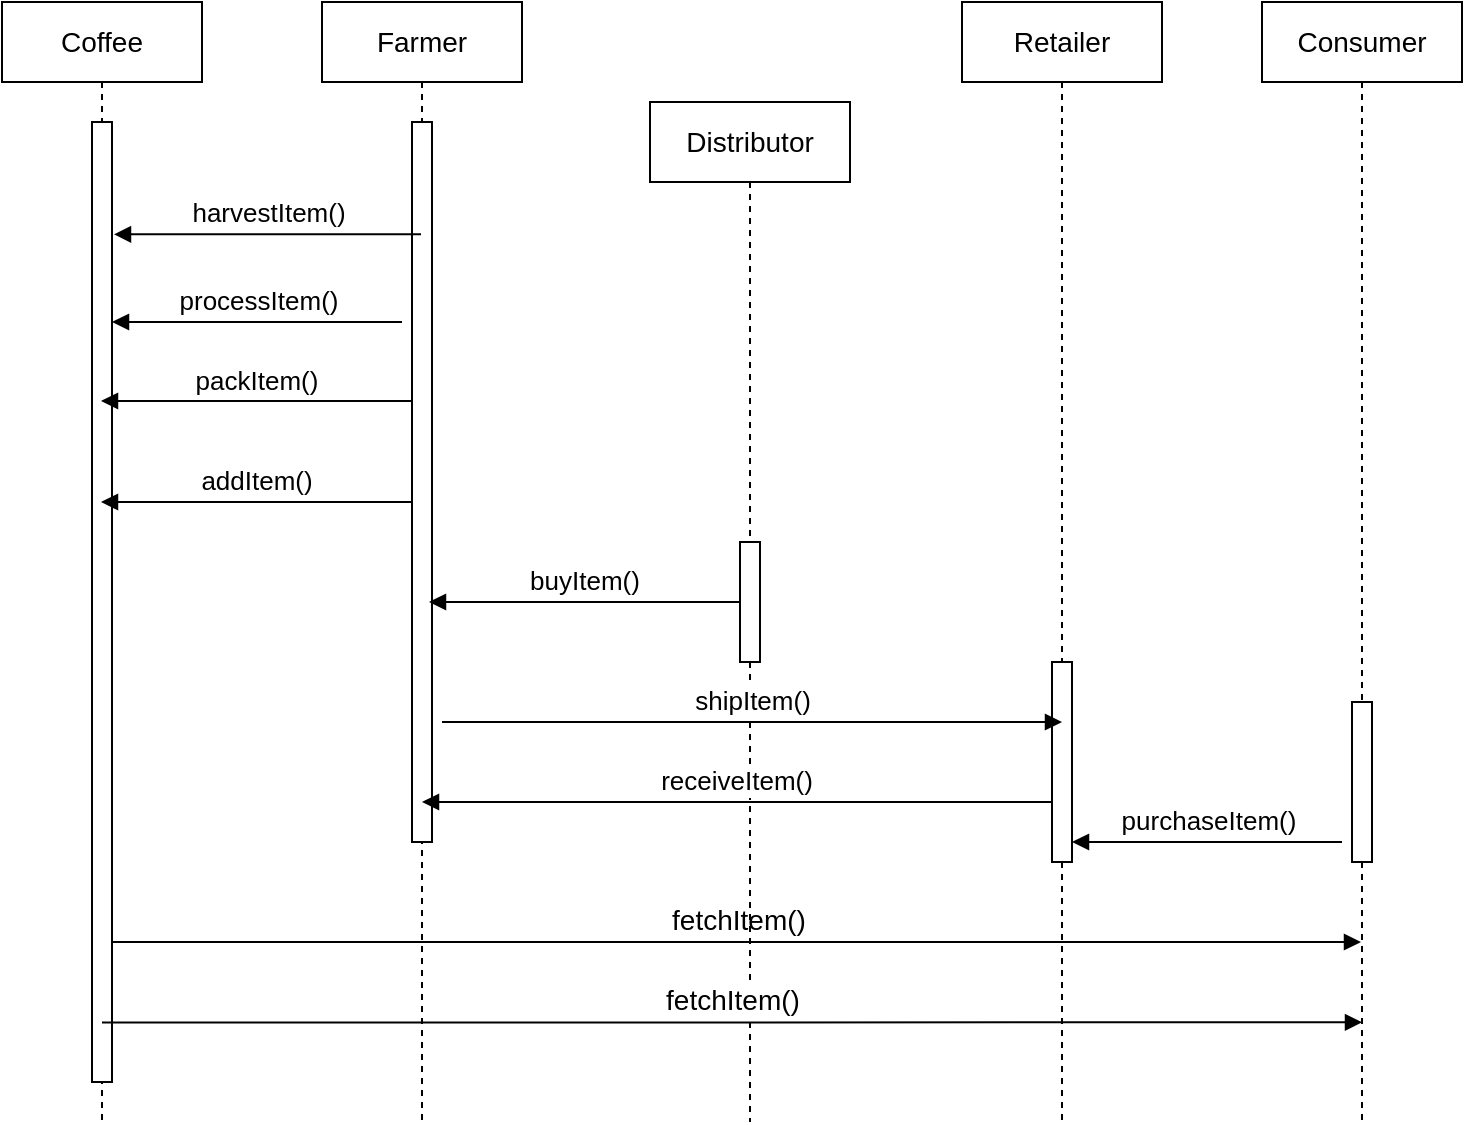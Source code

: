 <mxfile version="20.0.3" type="device"><diagram id="9SS260CqZDlfMku81E9H" name="Page-1"><mxGraphModel dx="868" dy="450" grid="1" gridSize="10" guides="1" tooltips="1" connect="1" arrows="1" fold="1" page="1" pageScale="1" pageWidth="827" pageHeight="1169" math="0" shadow="0"><root><mxCell id="0"/><mxCell id="1" parent="0"/><mxCell id="e-Rcf-x-UcOi2cQH3m3S-9" value="Coffee" style="shape=umlLifeline;perimeter=lifelinePerimeter;whiteSpace=wrap;html=1;container=1;collapsible=0;recursiveResize=0;outlineConnect=0;fontSize=14;" vertex="1" parent="1"><mxGeometry x="90" y="40" width="100" height="560" as="geometry"/></mxCell><mxCell id="e-Rcf-x-UcOi2cQH3m3S-14" value="" style="html=1;points=[];perimeter=orthogonalPerimeter;" vertex="1" parent="e-Rcf-x-UcOi2cQH3m3S-9"><mxGeometry x="45" y="60" width="10" height="480" as="geometry"/></mxCell><mxCell id="e-Rcf-x-UcOi2cQH3m3S-31" value="fetchItem()" style="html=1;verticalAlign=bottom;endArrow=block;rounded=0;fontSize=14;jumpSize=6;" edge="1" parent="e-Rcf-x-UcOi2cQH3m3S-9" target="e-Rcf-x-UcOi2cQH3m3S-13"><mxGeometry width="80" relative="1" as="geometry"><mxPoint x="55" y="470" as="sourcePoint"/><mxPoint x="135" y="470" as="targetPoint"/></mxGeometry></mxCell><mxCell id="e-Rcf-x-UcOi2cQH3m3S-10" value="Farmer" style="shape=umlLifeline;perimeter=lifelinePerimeter;whiteSpace=wrap;html=1;container=1;collapsible=0;recursiveResize=0;outlineConnect=0;fontSize=14;" vertex="1" parent="1"><mxGeometry x="250" y="40" width="100" height="560" as="geometry"/></mxCell><mxCell id="e-Rcf-x-UcOi2cQH3m3S-15" value="" style="html=1;points=[];perimeter=orthogonalPerimeter;" vertex="1" parent="e-Rcf-x-UcOi2cQH3m3S-10"><mxGeometry x="45" y="60" width="10" height="360" as="geometry"/></mxCell><mxCell id="e-Rcf-x-UcOi2cQH3m3S-20" value="packItem()" style="html=1;verticalAlign=bottom;endArrow=block;rounded=0;entryX=0.54;entryY=0.274;entryDx=0;entryDy=0;entryPerimeter=0;jumpSize=6;fontSize=13;" edge="1" parent="e-Rcf-x-UcOi2cQH3m3S-10"><mxGeometry width="80" relative="1" as="geometry"><mxPoint x="45" y="199.5" as="sourcePoint"/><mxPoint x="-110.5" y="199.5" as="targetPoint"/></mxGeometry></mxCell><mxCell id="e-Rcf-x-UcOi2cQH3m3S-21" value="addItem()" style="html=1;verticalAlign=bottom;endArrow=block;rounded=0;entryX=0.54;entryY=0.274;entryDx=0;entryDy=0;entryPerimeter=0;jumpSize=6;fontSize=13;" edge="1" parent="e-Rcf-x-UcOi2cQH3m3S-10"><mxGeometry width="80" relative="1" as="geometry"><mxPoint x="45" y="250" as="sourcePoint"/><mxPoint x="-110.5" y="250" as="targetPoint"/></mxGeometry></mxCell><mxCell id="e-Rcf-x-UcOi2cQH3m3S-11" value="Distributor" style="shape=umlLifeline;perimeter=lifelinePerimeter;whiteSpace=wrap;html=1;container=1;collapsible=0;recursiveResize=0;outlineConnect=0;fontSize=14;" vertex="1" parent="1"><mxGeometry x="414" y="90" width="100" height="510" as="geometry"/></mxCell><mxCell id="e-Rcf-x-UcOi2cQH3m3S-22" value="" style="html=1;points=[];perimeter=orthogonalPerimeter;fontSize=14;" vertex="1" parent="e-Rcf-x-UcOi2cQH3m3S-11"><mxGeometry x="45" y="220" width="10" height="60" as="geometry"/></mxCell><mxCell id="e-Rcf-x-UcOi2cQH3m3S-23" value="buyItem()" style="html=1;verticalAlign=bottom;endArrow=block;rounded=0;entryX=0.54;entryY=0.274;entryDx=0;entryDy=0;entryPerimeter=0;jumpSize=6;fontSize=13;" edge="1" parent="e-Rcf-x-UcOi2cQH3m3S-11"><mxGeometry width="80" relative="1" as="geometry"><mxPoint x="45" y="250" as="sourcePoint"/><mxPoint x="-110.5" y="250" as="targetPoint"/></mxGeometry></mxCell><mxCell id="e-Rcf-x-UcOi2cQH3m3S-27" value="receiveItem()" style="html=1;verticalAlign=bottom;endArrow=block;rounded=0;jumpSize=6;fontSize=13;" edge="1" parent="e-Rcf-x-UcOi2cQH3m3S-11" target="e-Rcf-x-UcOi2cQH3m3S-10"><mxGeometry width="80" relative="1" as="geometry"><mxPoint x="200.5" y="350" as="sourcePoint"/><mxPoint x="45" y="350" as="targetPoint"/></mxGeometry></mxCell><mxCell id="e-Rcf-x-UcOi2cQH3m3S-12" value="Retailer" style="shape=umlLifeline;perimeter=lifelinePerimeter;whiteSpace=wrap;html=1;container=1;collapsible=0;recursiveResize=0;outlineConnect=0;fontSize=14;" vertex="1" parent="1"><mxGeometry x="570" y="40" width="100" height="560" as="geometry"/></mxCell><mxCell id="e-Rcf-x-UcOi2cQH3m3S-25" value="" style="html=1;points=[];perimeter=orthogonalPerimeter;fontSize=14;" vertex="1" parent="e-Rcf-x-UcOi2cQH3m3S-12"><mxGeometry x="45" y="330" width="10" height="100" as="geometry"/></mxCell><mxCell id="e-Rcf-x-UcOi2cQH3m3S-13" value="Consumer" style="shape=umlLifeline;perimeter=lifelinePerimeter;whiteSpace=wrap;html=1;container=1;collapsible=0;recursiveResize=0;outlineConnect=0;fontSize=14;" vertex="1" parent="1"><mxGeometry x="720" y="40" width="100" height="560" as="geometry"/></mxCell><mxCell id="e-Rcf-x-UcOi2cQH3m3S-29" value="" style="html=1;points=[];perimeter=orthogonalPerimeter;fontSize=14;" vertex="1" parent="e-Rcf-x-UcOi2cQH3m3S-13"><mxGeometry x="45" y="350" width="10" height="80" as="geometry"/></mxCell><mxCell id="e-Rcf-x-UcOi2cQH3m3S-17" value="harvestItem()" style="html=1;verticalAlign=bottom;endArrow=block;rounded=0;entryX=1.1;entryY=0.117;entryDx=0;entryDy=0;entryPerimeter=0;jumpSize=6;fontSize=13;" edge="1" parent="1" source="e-Rcf-x-UcOi2cQH3m3S-10" target="e-Rcf-x-UcOi2cQH3m3S-14"><mxGeometry width="80" relative="1" as="geometry"><mxPoint x="220" y="170" as="sourcePoint"/><mxPoint x="300" y="170" as="targetPoint"/></mxGeometry></mxCell><mxCell id="e-Rcf-x-UcOi2cQH3m3S-19" value="processItem()" style="html=1;verticalAlign=bottom;endArrow=block;rounded=0;jumpSize=6;fontSize=13;" edge="1" parent="1" target="e-Rcf-x-UcOi2cQH3m3S-14"><mxGeometry width="80" relative="1" as="geometry"><mxPoint x="290" y="200" as="sourcePoint"/><mxPoint x="140" y="210" as="targetPoint"/></mxGeometry></mxCell><mxCell id="e-Rcf-x-UcOi2cQH3m3S-26" value="shipItem()" style="html=1;verticalAlign=bottom;endArrow=block;rounded=0;jumpSize=6;fontSize=13;" edge="1" parent="1"><mxGeometry width="80" relative="1" as="geometry"><mxPoint x="310" y="400" as="sourcePoint"/><mxPoint x="620" y="400" as="targetPoint"/><Array as="points"/></mxGeometry></mxCell><mxCell id="e-Rcf-x-UcOi2cQH3m3S-30" value="purchaseItem()" style="html=1;verticalAlign=bottom;endArrow=block;rounded=0;entryX=0.54;entryY=0.274;entryDx=0;entryDy=0;entryPerimeter=0;jumpSize=6;fontSize=13;" edge="1" parent="1"><mxGeometry width="80" relative="1" as="geometry"><mxPoint x="760" y="460" as="sourcePoint"/><mxPoint x="625" y="460" as="targetPoint"/></mxGeometry></mxCell><mxCell id="e-Rcf-x-UcOi2cQH3m3S-32" value="fetchItem()" style="html=1;verticalAlign=bottom;endArrow=block;rounded=0;fontSize=14;jumpSize=6;entryX=0.5;entryY=0.911;entryDx=0;entryDy=0;entryPerimeter=0;exitX=0.5;exitY=0.938;exitDx=0;exitDy=0;exitPerimeter=0;" edge="1" parent="1" source="e-Rcf-x-UcOi2cQH3m3S-14" target="e-Rcf-x-UcOi2cQH3m3S-13"><mxGeometry width="80" relative="1" as="geometry"><mxPoint x="150" y="550" as="sourcePoint"/><mxPoint x="764.5" y="550" as="targetPoint"/></mxGeometry></mxCell></root></mxGraphModel></diagram></mxfile>